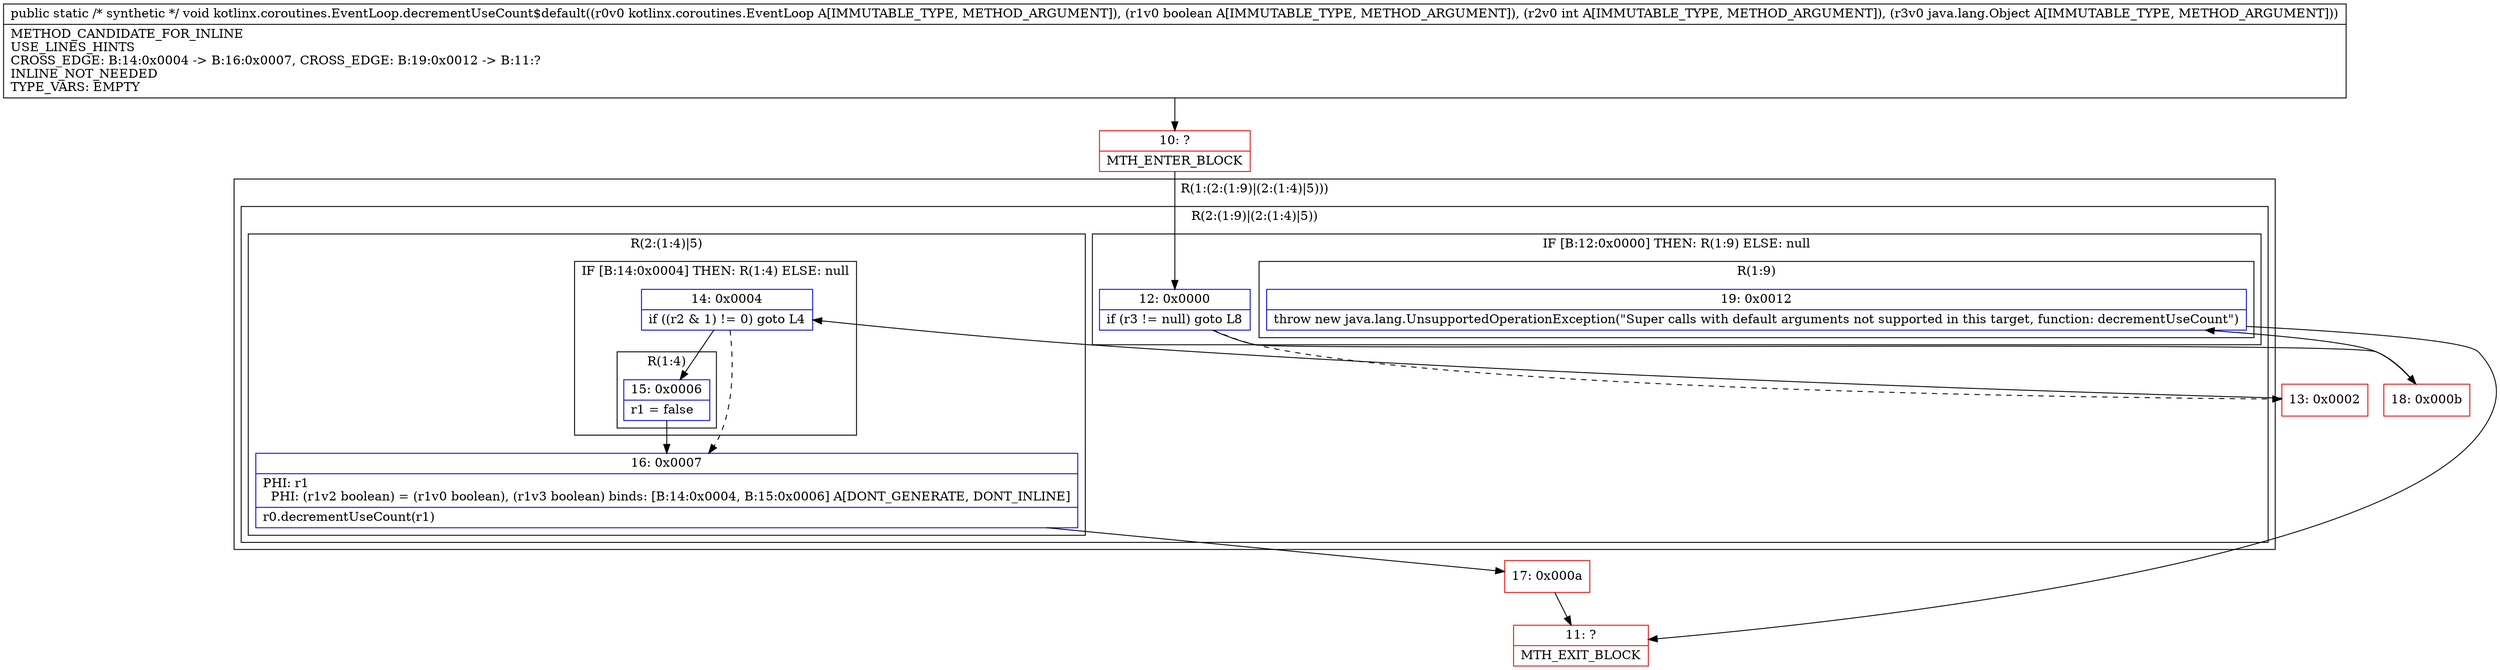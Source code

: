 digraph "CFG forkotlinx.coroutines.EventLoop.decrementUseCount$default(Lkotlinx\/coroutines\/EventLoop;ZILjava\/lang\/Object;)V" {
subgraph cluster_Region_1278578368 {
label = "R(1:(2:(1:9)|(2:(1:4)|5)))";
node [shape=record,color=blue];
subgraph cluster_Region_484768453 {
label = "R(2:(1:9)|(2:(1:4)|5))";
node [shape=record,color=blue];
subgraph cluster_IfRegion_851360864 {
label = "IF [B:12:0x0000] THEN: R(1:9) ELSE: null";
node [shape=record,color=blue];
Node_12 [shape=record,label="{12\:\ 0x0000|if (r3 != null) goto L8\l}"];
subgraph cluster_Region_167037351 {
label = "R(1:9)";
node [shape=record,color=blue];
Node_19 [shape=record,label="{19\:\ 0x0012|throw new java.lang.UnsupportedOperationException(\"Super calls with default arguments not supported in this target, function: decrementUseCount\")\l}"];
}
}
subgraph cluster_Region_1767314903 {
label = "R(2:(1:4)|5)";
node [shape=record,color=blue];
subgraph cluster_IfRegion_1390344426 {
label = "IF [B:14:0x0004] THEN: R(1:4) ELSE: null";
node [shape=record,color=blue];
Node_14 [shape=record,label="{14\:\ 0x0004|if ((r2 & 1) != 0) goto L4\l}"];
subgraph cluster_Region_356778861 {
label = "R(1:4)";
node [shape=record,color=blue];
Node_15 [shape=record,label="{15\:\ 0x0006|r1 = false\l}"];
}
}
Node_16 [shape=record,label="{16\:\ 0x0007|PHI: r1 \l  PHI: (r1v2 boolean) = (r1v0 boolean), (r1v3 boolean) binds: [B:14:0x0004, B:15:0x0006] A[DONT_GENERATE, DONT_INLINE]\l|r0.decrementUseCount(r1)\l}"];
}
}
}
Node_10 [shape=record,color=red,label="{10\:\ ?|MTH_ENTER_BLOCK\l}"];
Node_13 [shape=record,color=red,label="{13\:\ 0x0002}"];
Node_17 [shape=record,color=red,label="{17\:\ 0x000a}"];
Node_11 [shape=record,color=red,label="{11\:\ ?|MTH_EXIT_BLOCK\l}"];
Node_18 [shape=record,color=red,label="{18\:\ 0x000b}"];
MethodNode[shape=record,label="{public static \/* synthetic *\/ void kotlinx.coroutines.EventLoop.decrementUseCount$default((r0v0 kotlinx.coroutines.EventLoop A[IMMUTABLE_TYPE, METHOD_ARGUMENT]), (r1v0 boolean A[IMMUTABLE_TYPE, METHOD_ARGUMENT]), (r2v0 int A[IMMUTABLE_TYPE, METHOD_ARGUMENT]), (r3v0 java.lang.Object A[IMMUTABLE_TYPE, METHOD_ARGUMENT]))  | METHOD_CANDIDATE_FOR_INLINE\lUSE_LINES_HINTS\lCROSS_EDGE: B:14:0x0004 \-\> B:16:0x0007, CROSS_EDGE: B:19:0x0012 \-\> B:11:?\lINLINE_NOT_NEEDED\lTYPE_VARS: EMPTY\l}"];
MethodNode -> Node_10;Node_12 -> Node_13[style=dashed];
Node_12 -> Node_18;
Node_19 -> Node_11;
Node_14 -> Node_15;
Node_14 -> Node_16[style=dashed];
Node_15 -> Node_16;
Node_16 -> Node_17;
Node_10 -> Node_12;
Node_13 -> Node_14;
Node_17 -> Node_11;
Node_18 -> Node_19;
}

